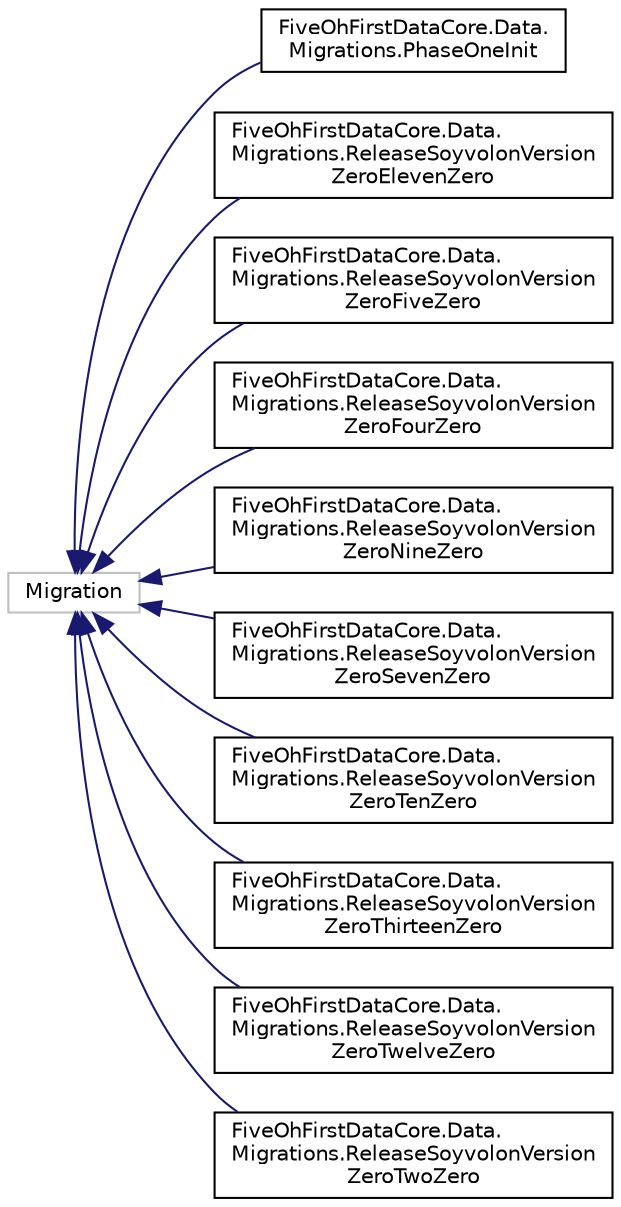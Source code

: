 digraph "Graphical Class Hierarchy"
{
 // LATEX_PDF_SIZE
  edge [fontname="Helvetica",fontsize="10",labelfontname="Helvetica",labelfontsize="10"];
  node [fontname="Helvetica",fontsize="10",shape=record];
  rankdir="LR";
  Node121 [label="Migration",height=0.2,width=0.4,color="grey75", fillcolor="white", style="filled",tooltip=" "];
  Node121 -> Node0 [dir="back",color="midnightblue",fontsize="10",style="solid",fontname="Helvetica"];
  Node0 [label="FiveOhFirstDataCore.Data.\lMigrations.PhaseOneInit",height=0.2,width=0.4,color="black", fillcolor="white", style="filled",URL="$class_five_oh_first_data_core_1_1_data_1_1_migrations_1_1_phase_one_init.html",tooltip=" "];
  Node121 -> Node123 [dir="back",color="midnightblue",fontsize="10",style="solid",fontname="Helvetica"];
  Node123 [label="FiveOhFirstDataCore.Data.\lMigrations.ReleaseSoyvolonVersion\lZeroElevenZero",height=0.2,width=0.4,color="black", fillcolor="white", style="filled",URL="$class_five_oh_first_data_core_1_1_data_1_1_migrations_1_1_release_soyvolon_version_zero_eleven_zero.html",tooltip=" "];
  Node121 -> Node124 [dir="back",color="midnightblue",fontsize="10",style="solid",fontname="Helvetica"];
  Node124 [label="FiveOhFirstDataCore.Data.\lMigrations.ReleaseSoyvolonVersion\lZeroFiveZero",height=0.2,width=0.4,color="black", fillcolor="white", style="filled",URL="$class_five_oh_first_data_core_1_1_data_1_1_migrations_1_1_release_soyvolon_version_zero_five_zero.html",tooltip=" "];
  Node121 -> Node125 [dir="back",color="midnightblue",fontsize="10",style="solid",fontname="Helvetica"];
  Node125 [label="FiveOhFirstDataCore.Data.\lMigrations.ReleaseSoyvolonVersion\lZeroFourZero",height=0.2,width=0.4,color="black", fillcolor="white", style="filled",URL="$class_five_oh_first_data_core_1_1_data_1_1_migrations_1_1_release_soyvolon_version_zero_four_zero.html",tooltip=" "];
  Node121 -> Node126 [dir="back",color="midnightblue",fontsize="10",style="solid",fontname="Helvetica"];
  Node126 [label="FiveOhFirstDataCore.Data.\lMigrations.ReleaseSoyvolonVersion\lZeroNineZero",height=0.2,width=0.4,color="black", fillcolor="white", style="filled",URL="$class_five_oh_first_data_core_1_1_data_1_1_migrations_1_1_release_soyvolon_version_zero_nine_zero.html",tooltip=" "];
  Node121 -> Node127 [dir="back",color="midnightblue",fontsize="10",style="solid",fontname="Helvetica"];
  Node127 [label="FiveOhFirstDataCore.Data.\lMigrations.ReleaseSoyvolonVersion\lZeroSevenZero",height=0.2,width=0.4,color="black", fillcolor="white", style="filled",URL="$class_five_oh_first_data_core_1_1_data_1_1_migrations_1_1_release_soyvolon_version_zero_seven_zero.html",tooltip=" "];
  Node121 -> Node128 [dir="back",color="midnightblue",fontsize="10",style="solid",fontname="Helvetica"];
  Node128 [label="FiveOhFirstDataCore.Data.\lMigrations.ReleaseSoyvolonVersion\lZeroTenZero",height=0.2,width=0.4,color="black", fillcolor="white", style="filled",URL="$class_five_oh_first_data_core_1_1_data_1_1_migrations_1_1_release_soyvolon_version_zero_ten_zero.html",tooltip=" "];
  Node121 -> Node129 [dir="back",color="midnightblue",fontsize="10",style="solid",fontname="Helvetica"];
  Node129 [label="FiveOhFirstDataCore.Data.\lMigrations.ReleaseSoyvolonVersion\lZeroThirteenZero",height=0.2,width=0.4,color="black", fillcolor="white", style="filled",URL="$class_five_oh_first_data_core_1_1_data_1_1_migrations_1_1_release_soyvolon_version_zero_thirteen_zero.html",tooltip=" "];
  Node121 -> Node130 [dir="back",color="midnightblue",fontsize="10",style="solid",fontname="Helvetica"];
  Node130 [label="FiveOhFirstDataCore.Data.\lMigrations.ReleaseSoyvolonVersion\lZeroTwelveZero",height=0.2,width=0.4,color="black", fillcolor="white", style="filled",URL="$class_five_oh_first_data_core_1_1_data_1_1_migrations_1_1_release_soyvolon_version_zero_twelve_zero.html",tooltip=" "];
  Node121 -> Node131 [dir="back",color="midnightblue",fontsize="10",style="solid",fontname="Helvetica"];
  Node131 [label="FiveOhFirstDataCore.Data.\lMigrations.ReleaseSoyvolonVersion\lZeroTwoZero",height=0.2,width=0.4,color="black", fillcolor="white", style="filled",URL="$class_five_oh_first_data_core_1_1_data_1_1_migrations_1_1_release_soyvolon_version_zero_two_zero.html",tooltip=" "];
}
